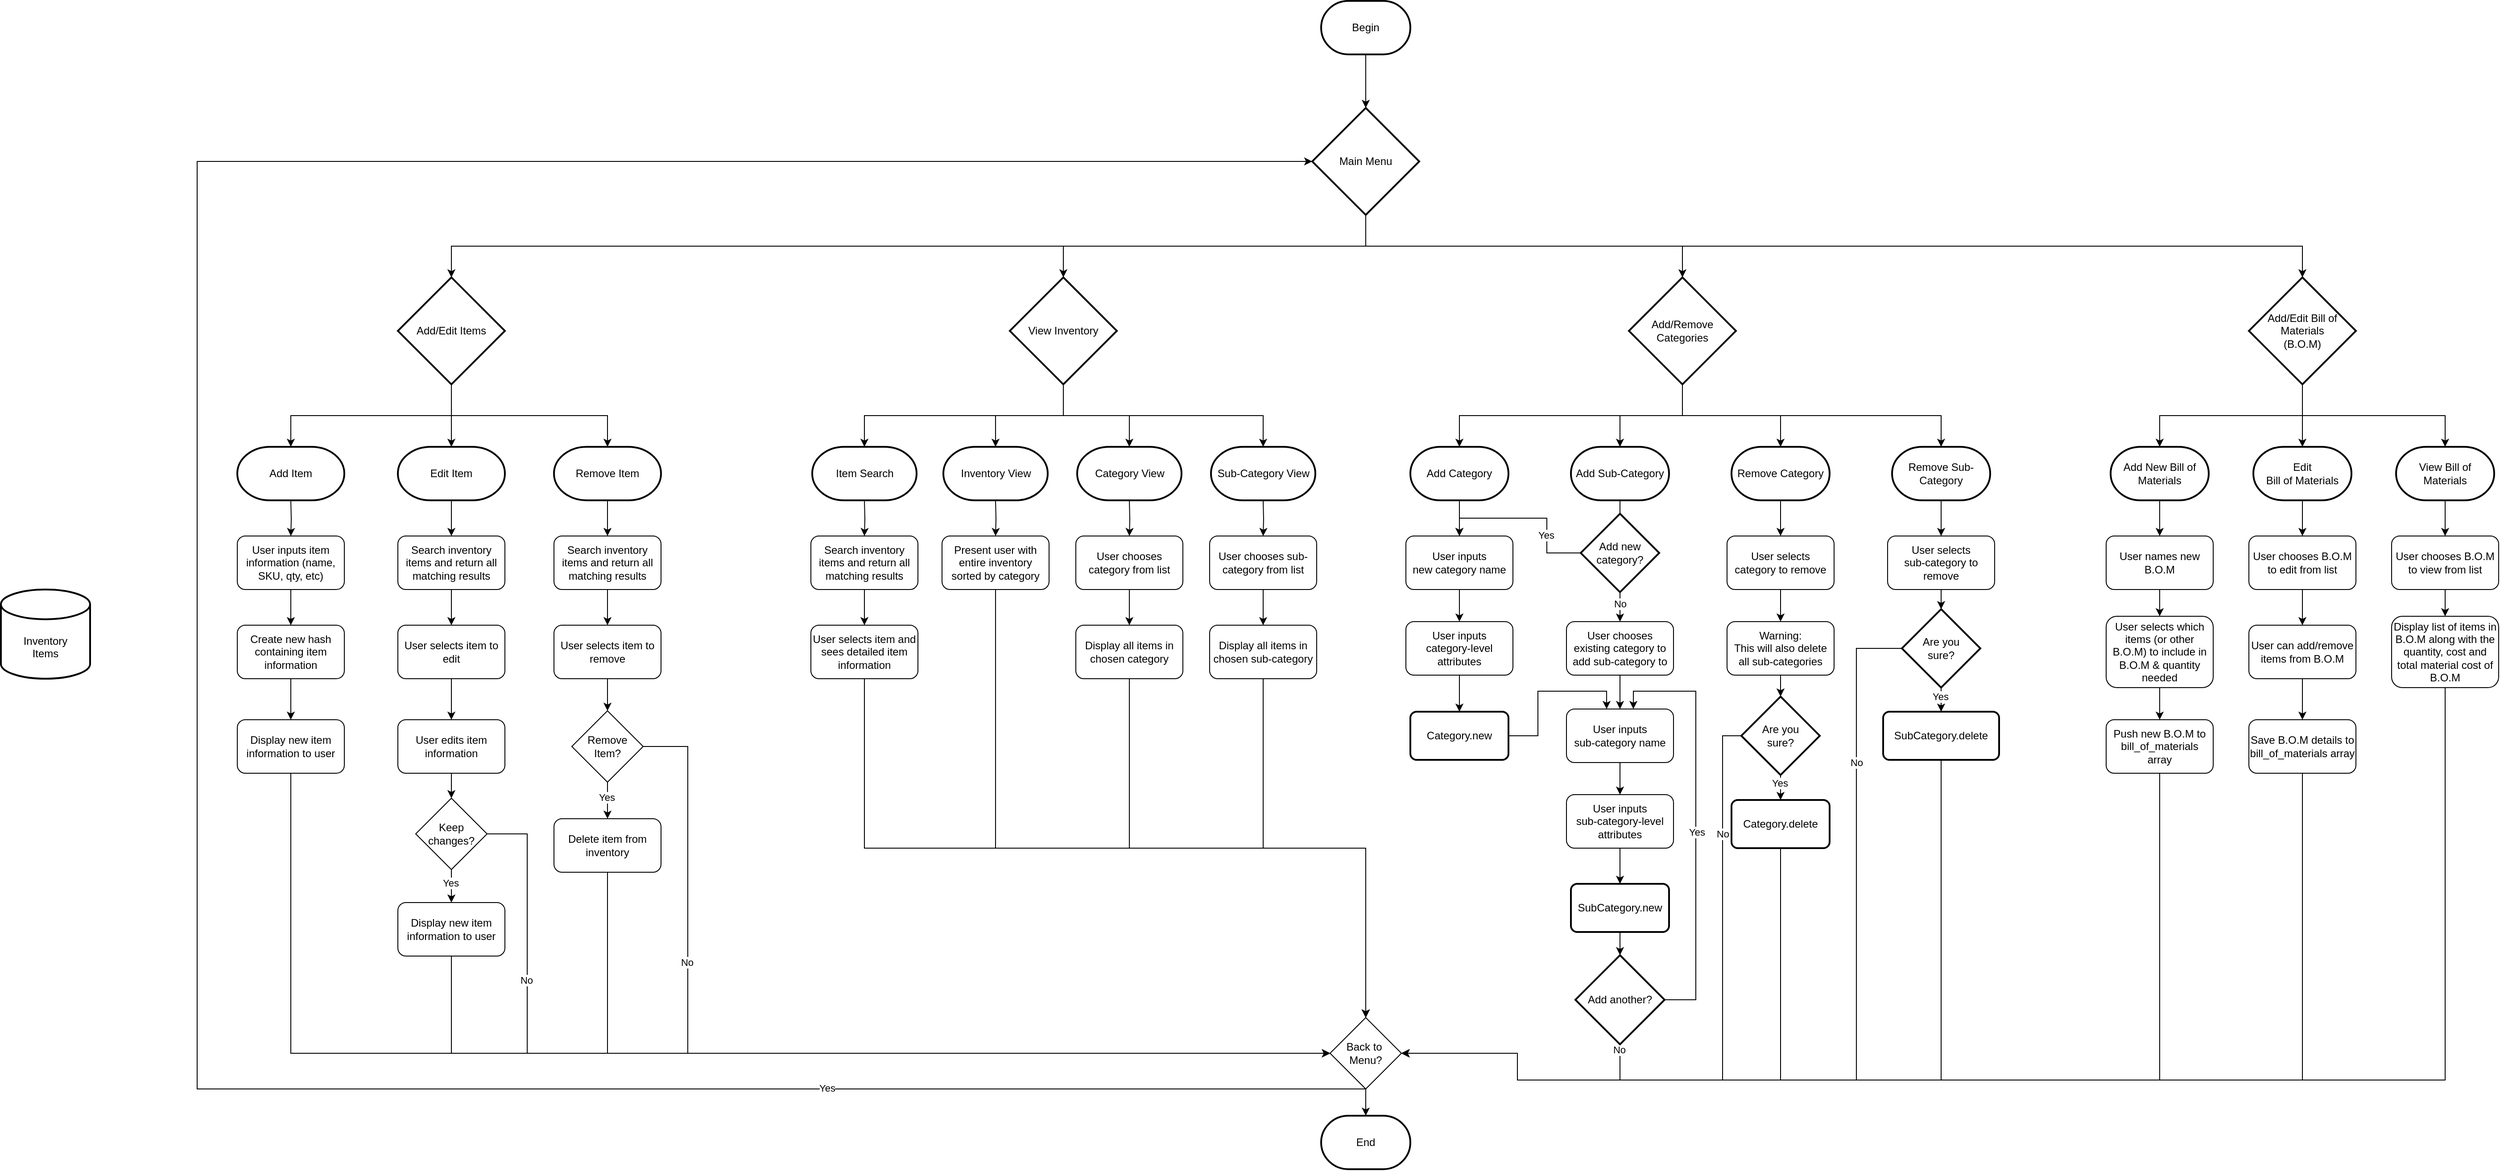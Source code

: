 <mxfile version="13.0.1" type="device"><diagram id="G8FALvaC-H3VAeBzLbCk" name="Page-1"><mxGraphModel dx="4174" dy="1524" grid="1" gridSize="10" guides="1" tooltips="1" connect="1" arrows="1" fold="1" page="1" pageScale="1" pageWidth="850" pageHeight="1100" math="0" shadow="0"><root><mxCell id="0"/><mxCell id="1" parent="0"/><mxCell id="QQtys1KbKNjI2OG6UFV5-61" style="edgeStyle=elbowEdgeStyle;rounded=0;orthogonalLoop=1;jettySize=auto;elbow=vertical;html=1;exitX=0.5;exitY=1;exitDx=0;exitDy=0;entryX=0;entryY=0.5;entryDx=0;entryDy=0;entryPerimeter=0;" edge="1" parent="1" source="pSaNrMoO1A6awp6I20w5-4" target="QQtys1KbKNjI2OG6UFV5-40"><mxGeometry relative="1" as="geometry"><Array as="points"><mxPoint x="-460" y="360"/><mxPoint x="-440" y="360"/></Array></mxGeometry></mxCell><mxCell id="QQtys1KbKNjI2OG6UFV5-149" value="Yes" style="edgeLabel;html=1;align=center;verticalAlign=middle;resizable=0;points=[];" vertex="1" connectable="0" parent="QQtys1KbKNjI2OG6UFV5-61"><mxGeometry x="-0.665" y="2" relative="1" as="geometry"><mxPoint x="-1" y="-3" as="offset"/></mxGeometry></mxCell><mxCell id="QQtys1KbKNjI2OG6UFV5-197" style="edgeStyle=orthogonalEdgeStyle;rounded=0;orthogonalLoop=1;jettySize=auto;html=1;exitX=0.5;exitY=1;exitDx=0;exitDy=0;entryX=0.5;entryY=0;entryDx=0;entryDy=0;entryPerimeter=0;" edge="1" parent="1" source="pSaNrMoO1A6awp6I20w5-4" target="QQtys1KbKNjI2OG6UFV5-164"><mxGeometry relative="1" as="geometry"/></mxCell><mxCell id="pSaNrMoO1A6awp6I20w5-4" value="Back to&amp;nbsp;&lt;br&gt;Menu?" style="rhombus;whiteSpace=wrap;html=1;" parent="1" vertex="1"><mxGeometry x="810" y="1190" width="80" height="80" as="geometry"/></mxCell><mxCell id="pSaNrMoO1A6awp6I20w5-29" style="edgeStyle=orthogonalEdgeStyle;rounded=0;orthogonalLoop=1;jettySize=auto;html=1;exitX=0.5;exitY=1;exitDx=0;exitDy=0;entryX=0.5;entryY=0;entryDx=0;entryDy=0;" parent="1" target="pSaNrMoO1A6awp6I20w5-27" edge="1"><mxGeometry relative="1" as="geometry"><mxPoint x="288" y="610" as="sourcePoint"/></mxGeometry></mxCell><mxCell id="pSaNrMoO1A6awp6I20w5-21" style="edgeStyle=orthogonalEdgeStyle;rounded=0;orthogonalLoop=1;jettySize=auto;html=1;entryX=0.5;entryY=0;entryDx=0;entryDy=0;" parent="1" target="pSaNrMoO1A6awp6I20w5-20" edge="1"><mxGeometry relative="1" as="geometry"><mxPoint x="-355" y="610" as="sourcePoint"/></mxGeometry></mxCell><mxCell id="pSaNrMoO1A6awp6I20w5-31" style="edgeStyle=orthogonalEdgeStyle;rounded=0;orthogonalLoop=1;jettySize=auto;html=1;exitX=0.5;exitY=1;exitDx=0;exitDy=0;entryX=0.5;entryY=0;entryDx=0;entryDy=0;" parent="1" source="pSaNrMoO1A6awp6I20w5-20" target="pSaNrMoO1A6awp6I20w5-30" edge="1"><mxGeometry relative="1" as="geometry"/></mxCell><mxCell id="pSaNrMoO1A6awp6I20w5-20" value="User inputs item information (name, SKU, qty, etc)" style="rounded=1;whiteSpace=wrap;html=1;" parent="1" vertex="1"><mxGeometry x="-415" y="650" width="120" height="60" as="geometry"/></mxCell><mxCell id="QQtys1KbKNjI2OG6UFV5-153" style="edgeStyle=orthogonalEdgeStyle;rounded=0;orthogonalLoop=1;jettySize=auto;html=1;exitX=0.5;exitY=1;exitDx=0;exitDy=0;entryX=0.5;entryY=0;entryDx=0;entryDy=0;" edge="1" parent="1" source="pSaNrMoO1A6awp6I20w5-26" target="pSaNrMoO1A6awp6I20w5-36"><mxGeometry relative="1" as="geometry"/></mxCell><mxCell id="pSaNrMoO1A6awp6I20w5-26" value="Search inventory items and return all matching results" style="rounded=1;whiteSpace=wrap;html=1;" parent="1" vertex="1"><mxGeometry x="-235" y="650" width="120" height="60" as="geometry"/></mxCell><mxCell id="QQtys1KbKNjI2OG6UFV5-47" style="edgeStyle=elbowEdgeStyle;rounded=0;orthogonalLoop=1;jettySize=auto;elbow=vertical;html=1;" edge="1" parent="1" source="pSaNrMoO1A6awp6I20w5-27" target="QQtys1KbKNjI2OG6UFV5-16"><mxGeometry relative="1" as="geometry"/></mxCell><mxCell id="pSaNrMoO1A6awp6I20w5-27" value="Search inventory items and return all matching results" style="rounded=1;whiteSpace=wrap;html=1;" parent="1" vertex="1"><mxGeometry x="228" y="650" width="120" height="60" as="geometry"/></mxCell><mxCell id="pSaNrMoO1A6awp6I20w5-33" style="edgeStyle=orthogonalEdgeStyle;rounded=0;orthogonalLoop=1;jettySize=auto;html=1;entryX=0.5;entryY=0;entryDx=0;entryDy=0;" parent="1" source="pSaNrMoO1A6awp6I20w5-30" target="pSaNrMoO1A6awp6I20w5-32" edge="1"><mxGeometry relative="1" as="geometry"/></mxCell><mxCell id="pSaNrMoO1A6awp6I20w5-30" value="Create new hash containing item information" style="rounded=1;whiteSpace=wrap;html=1;" parent="1" vertex="1"><mxGeometry x="-415" y="750" width="120" height="60" as="geometry"/></mxCell><mxCell id="pSaNrMoO1A6awp6I20w5-34" style="edgeStyle=orthogonalEdgeStyle;rounded=0;orthogonalLoop=1;jettySize=auto;html=1;exitX=0.5;exitY=1;exitDx=0;exitDy=0;entryX=0;entryY=0.5;entryDx=0;entryDy=0;" parent="1" source="pSaNrMoO1A6awp6I20w5-32" target="pSaNrMoO1A6awp6I20w5-4" edge="1"><mxGeometry relative="1" as="geometry"/></mxCell><mxCell id="pSaNrMoO1A6awp6I20w5-32" value="Display new item information to user" style="rounded=1;whiteSpace=wrap;html=1;" parent="1" vertex="1"><mxGeometry x="-415" y="856" width="120" height="60" as="geometry"/></mxCell><mxCell id="pSaNrMoO1A6awp6I20w5-43" style="edgeStyle=orthogonalEdgeStyle;rounded=0;orthogonalLoop=1;jettySize=auto;html=1;exitX=0.5;exitY=1;exitDx=0;exitDy=0;entryX=0.5;entryY=0;entryDx=0;entryDy=0;" parent="1" source="pSaNrMoO1A6awp6I20w5-36" target="pSaNrMoO1A6awp6I20w5-38" edge="1"><mxGeometry relative="1" as="geometry"/></mxCell><mxCell id="pSaNrMoO1A6awp6I20w5-36" value="User selects item to edit" style="rounded=1;whiteSpace=wrap;html=1;" parent="1" vertex="1"><mxGeometry x="-235" y="750" width="120" height="60" as="geometry"/></mxCell><mxCell id="QQtys1KbKNjI2OG6UFV5-39" style="edgeStyle=elbowEdgeStyle;rounded=0;orthogonalLoop=1;jettySize=auto;elbow=vertical;html=1;exitX=0.5;exitY=1;exitDx=0;exitDy=0;entryX=0.5;entryY=0;entryDx=0;entryDy=0;" edge="1" parent="1" source="pSaNrMoO1A6awp6I20w5-38" target="pSaNrMoO1A6awp6I20w5-39"><mxGeometry relative="1" as="geometry"/></mxCell><mxCell id="pSaNrMoO1A6awp6I20w5-38" value="User edits item information" style="rounded=1;whiteSpace=wrap;html=1;" parent="1" vertex="1"><mxGeometry x="-235" y="856" width="120" height="60" as="geometry"/></mxCell><mxCell id="QQtys1KbKNjI2OG6UFV5-24" style="edgeStyle=elbowEdgeStyle;rounded=0;orthogonalLoop=1;jettySize=auto;elbow=vertical;html=1;" edge="1" parent="1" source="pSaNrMoO1A6awp6I20w5-39" target="pSaNrMoO1A6awp6I20w5-45"><mxGeometry relative="1" as="geometry"/></mxCell><mxCell id="QQtys1KbKNjI2OG6UFV5-25" value="Yes" style="edgeLabel;html=1;align=center;verticalAlign=middle;resizable=0;points=[];" vertex="1" connectable="0" parent="QQtys1KbKNjI2OG6UFV5-24"><mxGeometry x="-0.011" y="9" relative="1" as="geometry"><mxPoint x="-10" y="-4" as="offset"/></mxGeometry></mxCell><mxCell id="QQtys1KbKNjI2OG6UFV5-66" style="edgeStyle=orthogonalEdgeStyle;rounded=0;orthogonalLoop=1;jettySize=auto;html=1;exitX=1;exitY=0.5;exitDx=0;exitDy=0;entryX=0;entryY=0.5;entryDx=0;entryDy=0;" edge="1" parent="1" source="pSaNrMoO1A6awp6I20w5-39" target="pSaNrMoO1A6awp6I20w5-4"><mxGeometry relative="1" as="geometry"><Array as="points"><mxPoint x="-90" y="984"/><mxPoint x="-90" y="1230"/></Array></mxGeometry></mxCell><mxCell id="QQtys1KbKNjI2OG6UFV5-67" value="No" style="edgeLabel;html=1;align=center;verticalAlign=middle;resizable=0;points=[];" vertex="1" connectable="0" parent="QQtys1KbKNjI2OG6UFV5-66"><mxGeometry x="-0.65" y="-1" relative="1" as="geometry"><mxPoint as="offset"/></mxGeometry></mxCell><mxCell id="pSaNrMoO1A6awp6I20w5-39" value="Keep changes?" style="rhombus;whiteSpace=wrap;html=1;" parent="1" vertex="1"><mxGeometry x="-215" y="944" width="80" height="80" as="geometry"/></mxCell><mxCell id="pSaNrMoO1A6awp6I20w5-47" style="edgeStyle=orthogonalEdgeStyle;rounded=0;orthogonalLoop=1;jettySize=auto;html=1;exitX=0.5;exitY=1;exitDx=0;exitDy=0;entryX=0;entryY=0.5;entryDx=0;entryDy=0;" parent="1" source="pSaNrMoO1A6awp6I20w5-45" target="pSaNrMoO1A6awp6I20w5-4" edge="1"><mxGeometry relative="1" as="geometry"/></mxCell><mxCell id="pSaNrMoO1A6awp6I20w5-45" value="Display new item information to user" style="rounded=1;whiteSpace=wrap;html=1;" parent="1" vertex="1"><mxGeometry x="-235" y="1061" width="120" height="60" as="geometry"/></mxCell><mxCell id="QQtys1KbKNjI2OG6UFV5-21" style="edgeStyle=elbowEdgeStyle;rounded=0;orthogonalLoop=1;jettySize=auto;elbow=vertical;html=1;exitX=0.5;exitY=1;exitDx=0;exitDy=0;" edge="1" parent="1" source="pSaNrMoO1A6awp6I20w5-48" target="pSaNrMoO1A6awp6I20w5-52"><mxGeometry relative="1" as="geometry"/></mxCell><mxCell id="pSaNrMoO1A6awp6I20w5-48" value="User selects item to remove" style="rounded=1;whiteSpace=wrap;html=1;" parent="1" vertex="1"><mxGeometry x="-60" y="750" width="120" height="60" as="geometry"/></mxCell><mxCell id="pSaNrMoO1A6awp6I20w5-78" style="edgeStyle=orthogonalEdgeStyle;rounded=0;orthogonalLoop=1;jettySize=auto;html=1;exitX=0;exitY=0.5;exitDx=0;exitDy=0;entryX=1;entryY=0.5;entryDx=0;entryDy=0;" parent="1" source="pSaNrMoO1A6awp6I20w5-52" edge="1"><mxGeometry relative="1" as="geometry"><mxPoint x="-15" y="903" as="targetPoint"/></mxGeometry></mxCell><mxCell id="QQtys1KbKNjI2OG6UFV5-22" style="edgeStyle=elbowEdgeStyle;rounded=0;orthogonalLoop=1;jettySize=auto;elbow=vertical;html=1;exitX=0.5;exitY=1;exitDx=0;exitDy=0;entryX=0.5;entryY=0;entryDx=0;entryDy=0;" edge="1" parent="1" source="pSaNrMoO1A6awp6I20w5-52" target="pSaNrMoO1A6awp6I20w5-69"><mxGeometry relative="1" as="geometry"/></mxCell><mxCell id="QQtys1KbKNjI2OG6UFV5-23" value="Yes" style="edgeLabel;html=1;align=center;verticalAlign=middle;resizable=0;points=[];" vertex="1" connectable="0" parent="QQtys1KbKNjI2OG6UFV5-22"><mxGeometry x="0.013" y="7" relative="1" as="geometry"><mxPoint x="-8" y="-4" as="offset"/></mxGeometry></mxCell><mxCell id="QQtys1KbKNjI2OG6UFV5-64" style="edgeStyle=orthogonalEdgeStyle;rounded=0;orthogonalLoop=1;jettySize=auto;elbow=vertical;html=1;exitX=1;exitY=0.5;exitDx=0;exitDy=0;entryX=0;entryY=0.5;entryDx=0;entryDy=0;" edge="1" parent="1" source="pSaNrMoO1A6awp6I20w5-52" target="pSaNrMoO1A6awp6I20w5-4"><mxGeometry relative="1" as="geometry"><Array as="points"><mxPoint x="90" y="886"/><mxPoint x="90" y="1230"/></Array></mxGeometry></mxCell><mxCell id="QQtys1KbKNjI2OG6UFV5-65" value="No" style="edgeLabel;html=1;align=center;verticalAlign=middle;resizable=0;points=[];" vertex="1" connectable="0" parent="QQtys1KbKNjI2OG6UFV5-64"><mxGeometry x="-0.477" y="-1" relative="1" as="geometry"><mxPoint as="offset"/></mxGeometry></mxCell><mxCell id="pSaNrMoO1A6awp6I20w5-52" value="Remove Item?" style="rhombus;whiteSpace=wrap;html=1;" parent="1" vertex="1"><mxGeometry x="-40" y="846" width="80" height="80" as="geometry"/></mxCell><mxCell id="QQtys1KbKNjI2OG6UFV5-44" style="edgeStyle=elbowEdgeStyle;rounded=0;orthogonalLoop=1;jettySize=auto;elbow=vertical;html=1;entryX=0;entryY=0.5;entryDx=0;entryDy=0;" edge="1" parent="1" source="pSaNrMoO1A6awp6I20w5-69" target="pSaNrMoO1A6awp6I20w5-4"><mxGeometry relative="1" as="geometry"><Array as="points"><mxPoint x="400" y="1230"/><mxPoint x="400" y="1150"/></Array></mxGeometry></mxCell><mxCell id="pSaNrMoO1A6awp6I20w5-69" value="Delete item from inventory" style="rounded=1;whiteSpace=wrap;html=1;" parent="1" vertex="1"><mxGeometry x="-60" y="967" width="120" height="60" as="geometry"/></mxCell><mxCell id="pSaNrMoO1A6awp6I20w5-95" style="edgeStyle=orthogonalEdgeStyle;rounded=0;orthogonalLoop=1;jettySize=auto;html=1;exitX=0.5;exitY=1;exitDx=0;exitDy=0;entryX=0.5;entryY=0;entryDx=0;entryDy=0;" parent="1" target="pSaNrMoO1A6awp6I20w5-90" edge="1"><mxGeometry relative="1" as="geometry"><mxPoint x="435" y="610" as="sourcePoint"/></mxGeometry></mxCell><mxCell id="pSaNrMoO1A6awp6I20w5-96" style="edgeStyle=orthogonalEdgeStyle;rounded=0;orthogonalLoop=1;jettySize=auto;html=1;exitX=0.5;exitY=1;exitDx=0;exitDy=0;entryX=0.5;entryY=0;entryDx=0;entryDy=0;" parent="1" target="pSaNrMoO1A6awp6I20w5-92" edge="1"><mxGeometry relative="1" as="geometry"><mxPoint x="585" y="610" as="sourcePoint"/></mxGeometry></mxCell><mxCell id="QQtys1KbKNjI2OG6UFV5-46" style="edgeStyle=elbowEdgeStyle;rounded=0;orthogonalLoop=1;jettySize=auto;elbow=vertical;html=1;entryX=0.5;entryY=0;entryDx=0;entryDy=0;" edge="1" parent="1" source="pSaNrMoO1A6awp6I20w5-90" target="pSaNrMoO1A6awp6I20w5-4"><mxGeometry relative="1" as="geometry"><Array as="points"><mxPoint x="435" y="1000"/></Array></mxGeometry></mxCell><mxCell id="pSaNrMoO1A6awp6I20w5-90" value="Present user with entire inventory sorted by category" style="rounded=1;whiteSpace=wrap;html=1;" parent="1" vertex="1"><mxGeometry x="375" y="650" width="120" height="60" as="geometry"/></mxCell><mxCell id="pSaNrMoO1A6awp6I20w5-97" style="edgeStyle=orthogonalEdgeStyle;rounded=0;orthogonalLoop=1;jettySize=auto;html=1;exitX=0.5;exitY=1;exitDx=0;exitDy=0;entryX=0.5;entryY=0;entryDx=0;entryDy=0;" parent="1" source="pSaNrMoO1A6awp6I20w5-92" target="pSaNrMoO1A6awp6I20w5-94" edge="1"><mxGeometry relative="1" as="geometry"/></mxCell><mxCell id="pSaNrMoO1A6awp6I20w5-92" value="User chooses category from list" style="rounded=1;whiteSpace=wrap;html=1;" parent="1" vertex="1"><mxGeometry x="525" y="650" width="120" height="60" as="geometry"/></mxCell><mxCell id="QQtys1KbKNjI2OG6UFV5-45" style="edgeStyle=elbowEdgeStyle;rounded=0;orthogonalLoop=1;jettySize=auto;elbow=vertical;html=1;entryX=0.5;entryY=0;entryDx=0;entryDy=0;" edge="1" parent="1" source="pSaNrMoO1A6awp6I20w5-94" target="pSaNrMoO1A6awp6I20w5-4"><mxGeometry relative="1" as="geometry"/></mxCell><mxCell id="pSaNrMoO1A6awp6I20w5-94" value="Display all items in chosen category" style="rounded=1;whiteSpace=wrap;html=1;" parent="1" vertex="1"><mxGeometry x="525" y="750" width="120" height="60" as="geometry"/></mxCell><mxCell id="QQtys1KbKNjI2OG6UFV5-17" style="edgeStyle=elbowEdgeStyle;rounded=0;orthogonalLoop=1;jettySize=auto;elbow=vertical;html=1;" edge="1" parent="1" source="QQtys1KbKNjI2OG6UFV5-9"><mxGeometry relative="1" as="geometry"><mxPoint x="435" y="550" as="targetPoint"/></mxGeometry></mxCell><mxCell id="QQtys1KbKNjI2OG6UFV5-18" style="edgeStyle=elbowEdgeStyle;rounded=0;orthogonalLoop=1;jettySize=auto;elbow=vertical;html=1;" edge="1" parent="1" source="QQtys1KbKNjI2OG6UFV5-9"><mxGeometry relative="1" as="geometry"><mxPoint x="585" y="550" as="targetPoint"/></mxGeometry></mxCell><mxCell id="QQtys1KbKNjI2OG6UFV5-19" style="edgeStyle=elbowEdgeStyle;rounded=0;orthogonalLoop=1;jettySize=auto;elbow=vertical;html=1;" edge="1" parent="1" source="QQtys1KbKNjI2OG6UFV5-9"><mxGeometry relative="1" as="geometry"><mxPoint x="288" y="550" as="targetPoint"/></mxGeometry></mxCell><mxCell id="QQtys1KbKNjI2OG6UFV5-20" style="edgeStyle=elbowEdgeStyle;rounded=0;orthogonalLoop=1;jettySize=auto;elbow=vertical;html=1;" edge="1" parent="1" source="QQtys1KbKNjI2OG6UFV5-9"><mxGeometry relative="1" as="geometry"><mxPoint x="735" y="550" as="targetPoint"/></mxGeometry></mxCell><mxCell id="QQtys1KbKNjI2OG6UFV5-9" value="View Inventory" style="strokeWidth=2;html=1;shape=mxgraph.flowchart.decision;whiteSpace=wrap;" vertex="1" parent="1"><mxGeometry x="451" y="360" width="120" height="120" as="geometry"/></mxCell><mxCell id="QQtys1KbKNjI2OG6UFV5-10" style="edgeStyle=orthogonalEdgeStyle;rounded=0;orthogonalLoop=1;jettySize=auto;html=1;exitX=0.5;exitY=1;exitDx=0;exitDy=0;entryX=0.5;entryY=0;entryDx=0;entryDy=0;" edge="1" target="QQtys1KbKNjI2OG6UFV5-13" parent="1"><mxGeometry relative="1" as="geometry"><mxPoint x="735" y="610" as="sourcePoint"/></mxGeometry></mxCell><mxCell id="QQtys1KbKNjI2OG6UFV5-12" style="edgeStyle=orthogonalEdgeStyle;rounded=0;orthogonalLoop=1;jettySize=auto;html=1;exitX=0.5;exitY=1;exitDx=0;exitDy=0;entryX=0.5;entryY=0;entryDx=0;entryDy=0;" edge="1" source="QQtys1KbKNjI2OG6UFV5-13" target="QQtys1KbKNjI2OG6UFV5-14" parent="1"><mxGeometry relative="1" as="geometry"/></mxCell><mxCell id="QQtys1KbKNjI2OG6UFV5-13" value="User chooses sub-category from list" style="rounded=1;whiteSpace=wrap;html=1;" vertex="1" parent="1"><mxGeometry x="675" y="650" width="120" height="60" as="geometry"/></mxCell><mxCell id="QQtys1KbKNjI2OG6UFV5-49" style="edgeStyle=elbowEdgeStyle;rounded=0;orthogonalLoop=1;jettySize=auto;elbow=vertical;html=1;entryX=0.5;entryY=0;entryDx=0;entryDy=0;" edge="1" parent="1" source="QQtys1KbKNjI2OG6UFV5-14" target="pSaNrMoO1A6awp6I20w5-4"><mxGeometry relative="1" as="geometry"><mxPoint x="510.0" y="1190" as="targetPoint"/></mxGeometry></mxCell><mxCell id="QQtys1KbKNjI2OG6UFV5-14" value="Display all items in chosen sub-category" style="rounded=1;whiteSpace=wrap;html=1;" vertex="1" parent="1"><mxGeometry x="675" y="750" width="120" height="60" as="geometry"/></mxCell><mxCell id="QQtys1KbKNjI2OG6UFV5-48" style="edgeStyle=elbowEdgeStyle;rounded=0;orthogonalLoop=1;jettySize=auto;elbow=vertical;html=1;entryX=0.5;entryY=0;entryDx=0;entryDy=0;" edge="1" parent="1" source="QQtys1KbKNjI2OG6UFV5-16" target="pSaNrMoO1A6awp6I20w5-4"><mxGeometry relative="1" as="geometry"/></mxCell><mxCell id="QQtys1KbKNjI2OG6UFV5-16" value="User selects item and sees detailed item information" style="rounded=1;whiteSpace=wrap;html=1;" vertex="1" parent="1"><mxGeometry x="228" y="750" width="120" height="60" as="geometry"/></mxCell><mxCell id="QQtys1KbKNjI2OG6UFV5-31" style="edgeStyle=elbowEdgeStyle;rounded=0;orthogonalLoop=1;jettySize=auto;elbow=vertical;html=1;exitX=0.5;exitY=1;exitDx=0;exitDy=0;exitPerimeter=0;entryX=0.5;entryY=0;entryDx=0;entryDy=0;entryPerimeter=0;" edge="1" parent="1" source="QQtys1KbKNjI2OG6UFV5-26" target="QQtys1KbKNjI2OG6UFV5-29"><mxGeometry relative="1" as="geometry"/></mxCell><mxCell id="QQtys1KbKNjI2OG6UFV5-32" style="edgeStyle=elbowEdgeStyle;rounded=0;orthogonalLoop=1;jettySize=auto;elbow=vertical;html=1;entryX=0.5;entryY=0;entryDx=0;entryDy=0;entryPerimeter=0;" edge="1" parent="1" source="QQtys1KbKNjI2OG6UFV5-26" target="QQtys1KbKNjI2OG6UFV5-30"><mxGeometry relative="1" as="geometry"/></mxCell><mxCell id="QQtys1KbKNjI2OG6UFV5-33" style="edgeStyle=elbowEdgeStyle;rounded=0;orthogonalLoop=1;jettySize=auto;elbow=vertical;html=1;entryX=0.5;entryY=0;entryDx=0;entryDy=0;entryPerimeter=0;" edge="1" parent="1" source="QQtys1KbKNjI2OG6UFV5-26" target="QQtys1KbKNjI2OG6UFV5-28"><mxGeometry relative="1" as="geometry"/></mxCell><mxCell id="QQtys1KbKNjI2OG6UFV5-26" value="Add/Edit Items" style="strokeWidth=2;html=1;shape=mxgraph.flowchart.decision;whiteSpace=wrap;" vertex="1" parent="1"><mxGeometry x="-235" y="360" width="120" height="120" as="geometry"/></mxCell><mxCell id="QQtys1KbKNjI2OG6UFV5-155" style="edgeStyle=orthogonalEdgeStyle;rounded=0;orthogonalLoop=1;jettySize=auto;html=1;exitX=0.5;exitY=1;exitDx=0;exitDy=0;exitPerimeter=0;entryX=0.5;entryY=0;entryDx=0;entryDy=0;entryPerimeter=0;" edge="1" parent="1" source="QQtys1KbKNjI2OG6UFV5-27" target="QQtys1KbKNjI2OG6UFV5-68"><mxGeometry relative="1" as="geometry"/></mxCell><mxCell id="QQtys1KbKNjI2OG6UFV5-156" style="edgeStyle=orthogonalEdgeStyle;rounded=0;orthogonalLoop=1;jettySize=auto;html=1;exitX=0.5;exitY=1;exitDx=0;exitDy=0;exitPerimeter=0;entryX=0.5;entryY=0;entryDx=0;entryDy=0;entryPerimeter=0;" edge="1" parent="1" source="QQtys1KbKNjI2OG6UFV5-27" target="QQtys1KbKNjI2OG6UFV5-69"><mxGeometry relative="1" as="geometry"/></mxCell><mxCell id="QQtys1KbKNjI2OG6UFV5-157" style="edgeStyle=orthogonalEdgeStyle;rounded=0;orthogonalLoop=1;jettySize=auto;html=1;exitX=0.5;exitY=1;exitDx=0;exitDy=0;exitPerimeter=0;entryX=0.5;entryY=0;entryDx=0;entryDy=0;entryPerimeter=0;" edge="1" parent="1" source="QQtys1KbKNjI2OG6UFV5-27" target="QQtys1KbKNjI2OG6UFV5-74"><mxGeometry relative="1" as="geometry"/></mxCell><mxCell id="QQtys1KbKNjI2OG6UFV5-158" style="edgeStyle=orthogonalEdgeStyle;rounded=0;orthogonalLoop=1;jettySize=auto;html=1;exitX=0.5;exitY=1;exitDx=0;exitDy=0;exitPerimeter=0;" edge="1" parent="1" source="QQtys1KbKNjI2OG6UFV5-27" target="QQtys1KbKNjI2OG6UFV5-75"><mxGeometry relative="1" as="geometry"/></mxCell><mxCell id="QQtys1KbKNjI2OG6UFV5-27" value="Add/Remove&lt;br&gt;Categories" style="strokeWidth=2;html=1;shape=mxgraph.flowchart.decision;whiteSpace=wrap;" vertex="1" parent="1"><mxGeometry x="1145" y="360" width="120" height="120" as="geometry"/></mxCell><mxCell id="QQtys1KbKNjI2OG6UFV5-28" value="Add Item" style="strokeWidth=2;html=1;shape=mxgraph.flowchart.terminator;whiteSpace=wrap;" vertex="1" parent="1"><mxGeometry x="-415" y="550" width="120" height="60" as="geometry"/></mxCell><mxCell id="QQtys1KbKNjI2OG6UFV5-154" style="edgeStyle=orthogonalEdgeStyle;rounded=0;orthogonalLoop=1;jettySize=auto;html=1;exitX=0.5;exitY=1;exitDx=0;exitDy=0;exitPerimeter=0;entryX=0.5;entryY=0;entryDx=0;entryDy=0;" edge="1" parent="1" source="QQtys1KbKNjI2OG6UFV5-29" target="pSaNrMoO1A6awp6I20w5-26"><mxGeometry relative="1" as="geometry"/></mxCell><mxCell id="QQtys1KbKNjI2OG6UFV5-29" value="Edit Item" style="strokeWidth=2;html=1;shape=mxgraph.flowchart.terminator;whiteSpace=wrap;" vertex="1" parent="1"><mxGeometry x="-235" y="550" width="120" height="60" as="geometry"/></mxCell><mxCell id="QQtys1KbKNjI2OG6UFV5-151" style="edgeStyle=orthogonalEdgeStyle;rounded=0;orthogonalLoop=1;jettySize=auto;html=1;exitX=0.5;exitY=1;exitDx=0;exitDy=0;exitPerimeter=0;entryX=0.5;entryY=0;entryDx=0;entryDy=0;" edge="1" parent="1" source="QQtys1KbKNjI2OG6UFV5-30" target="QQtys1KbKNjI2OG6UFV5-150"><mxGeometry relative="1" as="geometry"/></mxCell><mxCell id="QQtys1KbKNjI2OG6UFV5-30" value="Remove Item" style="strokeWidth=2;html=1;shape=mxgraph.flowchart.terminator;whiteSpace=wrap;" vertex="1" parent="1"><mxGeometry x="-60" y="550" width="120" height="60" as="geometry"/></mxCell><mxCell id="QQtys1KbKNjI2OG6UFV5-34" value="Item Search" style="strokeWidth=2;html=1;shape=mxgraph.flowchart.terminator;whiteSpace=wrap;" vertex="1" parent="1"><mxGeometry x="229.5" y="550" width="117" height="60" as="geometry"/></mxCell><mxCell id="QQtys1KbKNjI2OG6UFV5-35" value="Inventory View" style="strokeWidth=2;html=1;shape=mxgraph.flowchart.terminator;whiteSpace=wrap;" vertex="1" parent="1"><mxGeometry x="376.5" y="550" width="117" height="60" as="geometry"/></mxCell><mxCell id="QQtys1KbKNjI2OG6UFV5-36" value="Category View" style="strokeWidth=2;html=1;shape=mxgraph.flowchart.terminator;whiteSpace=wrap;" vertex="1" parent="1"><mxGeometry x="526.5" y="550" width="117" height="60" as="geometry"/></mxCell><mxCell id="QQtys1KbKNjI2OG6UFV5-37" value="Sub-Category View" style="strokeWidth=2;html=1;shape=mxgraph.flowchart.terminator;whiteSpace=wrap;" vertex="1" parent="1"><mxGeometry x="676.5" y="550" width="117" height="60" as="geometry"/></mxCell><mxCell id="QQtys1KbKNjI2OG6UFV5-41" style="edgeStyle=elbowEdgeStyle;rounded=0;orthogonalLoop=1;jettySize=auto;elbow=vertical;html=1;entryX=0.5;entryY=0;entryDx=0;entryDy=0;entryPerimeter=0;" edge="1" parent="1" source="QQtys1KbKNjI2OG6UFV5-40" target="QQtys1KbKNjI2OG6UFV5-26"><mxGeometry relative="1" as="geometry"/></mxCell><mxCell id="QQtys1KbKNjI2OG6UFV5-42" style="edgeStyle=elbowEdgeStyle;rounded=0;orthogonalLoop=1;jettySize=auto;elbow=vertical;html=1;entryX=0.5;entryY=0;entryDx=0;entryDy=0;entryPerimeter=0;" edge="1" parent="1" source="QQtys1KbKNjI2OG6UFV5-40" target="QQtys1KbKNjI2OG6UFV5-9"><mxGeometry relative="1" as="geometry"/></mxCell><mxCell id="QQtys1KbKNjI2OG6UFV5-43" style="edgeStyle=elbowEdgeStyle;rounded=0;orthogonalLoop=1;jettySize=auto;elbow=vertical;html=1;entryX=0.5;entryY=0;entryDx=0;entryDy=0;entryPerimeter=0;" edge="1" parent="1" source="QQtys1KbKNjI2OG6UFV5-40" target="QQtys1KbKNjI2OG6UFV5-27"><mxGeometry relative="1" as="geometry"/></mxCell><mxCell id="QQtys1KbKNjI2OG6UFV5-163" style="edgeStyle=orthogonalEdgeStyle;rounded=0;orthogonalLoop=1;jettySize=auto;html=1;exitX=0.5;exitY=1;exitDx=0;exitDy=0;exitPerimeter=0;" edge="1" parent="1" source="QQtys1KbKNjI2OG6UFV5-40" target="QQtys1KbKNjI2OG6UFV5-159"><mxGeometry relative="1" as="geometry"/></mxCell><mxCell id="QQtys1KbKNjI2OG6UFV5-40" value="Main Menu" style="strokeWidth=2;html=1;shape=mxgraph.flowchart.decision;whiteSpace=wrap;" vertex="1" parent="1"><mxGeometry x="790" y="170" width="120" height="120" as="geometry"/></mxCell><mxCell id="QQtys1KbKNjI2OG6UFV5-51" value="&lt;br&gt;&lt;br&gt;Inventory&lt;br&gt;Items" style="strokeWidth=2;html=1;shape=mxgraph.flowchart.database;whiteSpace=wrap;" vertex="1" parent="1"><mxGeometry x="-680" y="710" width="100" height="100" as="geometry"/></mxCell><mxCell id="QQtys1KbKNjI2OG6UFV5-84" style="edgeStyle=orthogonalEdgeStyle;rounded=0;orthogonalLoop=1;jettySize=auto;html=1;exitX=0.5;exitY=1;exitDx=0;exitDy=0;exitPerimeter=0;entryX=0.5;entryY=0;entryDx=0;entryDy=0;" edge="1" parent="1" source="QQtys1KbKNjI2OG6UFV5-68" target="QQtys1KbKNjI2OG6UFV5-82"><mxGeometry relative="1" as="geometry"/></mxCell><mxCell id="QQtys1KbKNjI2OG6UFV5-68" value="Add Category" style="strokeWidth=2;html=1;shape=mxgraph.flowchart.terminator;whiteSpace=wrap;" vertex="1" parent="1"><mxGeometry x="900" y="550" width="110" height="60" as="geometry"/></mxCell><mxCell id="QQtys1KbKNjI2OG6UFV5-96" style="edgeStyle=orthogonalEdgeStyle;rounded=0;orthogonalLoop=1;jettySize=auto;html=1;exitX=0.5;exitY=1;exitDx=0;exitDy=0;exitPerimeter=0;entryX=0.5;entryY=0;entryDx=0;entryDy=0;" edge="1" parent="1" source="QQtys1KbKNjI2OG6UFV5-69" target="QQtys1KbKNjI2OG6UFV5-94"><mxGeometry relative="1" as="geometry"/></mxCell><mxCell id="QQtys1KbKNjI2OG6UFV5-103" value="No" style="edgeLabel;html=1;align=center;verticalAlign=middle;resizable=0;points=[];" vertex="1" connectable="0" parent="QQtys1KbKNjI2OG6UFV5-96"><mxGeometry x="0.763" relative="1" as="geometry"><mxPoint y="-4" as="offset"/></mxGeometry></mxCell><mxCell id="QQtys1KbKNjI2OG6UFV5-69" value="Add Sub-Category" style="strokeWidth=2;html=1;shape=mxgraph.flowchart.terminator;whiteSpace=wrap;" vertex="1" parent="1"><mxGeometry x="1080" y="550" width="110" height="60" as="geometry"/></mxCell><mxCell id="QQtys1KbKNjI2OG6UFV5-129" style="edgeStyle=orthogonalEdgeStyle;rounded=0;orthogonalLoop=1;jettySize=auto;html=1;exitX=0.5;exitY=1;exitDx=0;exitDy=0;exitPerimeter=0;entryX=0.5;entryY=0;entryDx=0;entryDy=0;" edge="1" parent="1" source="QQtys1KbKNjI2OG6UFV5-74" target="QQtys1KbKNjI2OG6UFV5-120"><mxGeometry relative="1" as="geometry"/></mxCell><mxCell id="QQtys1KbKNjI2OG6UFV5-74" value="Remove Category" style="strokeWidth=2;html=1;shape=mxgraph.flowchart.terminator;whiteSpace=wrap;" vertex="1" parent="1"><mxGeometry x="1260" y="550" width="110" height="60" as="geometry"/></mxCell><mxCell id="QQtys1KbKNjI2OG6UFV5-145" style="edgeStyle=orthogonalEdgeStyle;rounded=0;orthogonalLoop=1;jettySize=auto;html=1;exitX=0.5;exitY=1;exitDx=0;exitDy=0;exitPerimeter=0;entryX=0.5;entryY=0;entryDx=0;entryDy=0;" edge="1" parent="1" source="QQtys1KbKNjI2OG6UFV5-75" target="QQtys1KbKNjI2OG6UFV5-138"><mxGeometry relative="1" as="geometry"/></mxCell><mxCell id="QQtys1KbKNjI2OG6UFV5-75" value="Remove Sub-Category" style="strokeWidth=2;html=1;shape=mxgraph.flowchart.terminator;whiteSpace=wrap;" vertex="1" parent="1"><mxGeometry x="1440" y="550" width="110" height="60" as="geometry"/></mxCell><mxCell id="QQtys1KbKNjI2OG6UFV5-85" style="edgeStyle=orthogonalEdgeStyle;rounded=0;orthogonalLoop=1;jettySize=auto;html=1;exitX=0.5;exitY=1;exitDx=0;exitDy=0;entryX=0.5;entryY=0;entryDx=0;entryDy=0;" edge="1" parent="1" source="QQtys1KbKNjI2OG6UFV5-82" target="QQtys1KbKNjI2OG6UFV5-83"><mxGeometry relative="1" as="geometry"/></mxCell><mxCell id="QQtys1KbKNjI2OG6UFV5-82" value="User inputs &lt;br&gt;new category name" style="rounded=1;whiteSpace=wrap;html=1;" vertex="1" parent="1"><mxGeometry x="895" y="650" width="120" height="60" as="geometry"/></mxCell><mxCell id="QQtys1KbKNjI2OG6UFV5-109" style="edgeStyle=orthogonalEdgeStyle;rounded=0;orthogonalLoop=1;jettySize=auto;html=1;entryX=0.5;entryY=0;entryDx=0;entryDy=0;" edge="1" parent="1" source="QQtys1KbKNjI2OG6UFV5-83" target="QQtys1KbKNjI2OG6UFV5-106"><mxGeometry relative="1" as="geometry"/></mxCell><mxCell id="QQtys1KbKNjI2OG6UFV5-83" value="User inputs &lt;br&gt;category-level attributes" style="rounded=1;whiteSpace=wrap;html=1;" vertex="1" parent="1"><mxGeometry x="895" y="746" width="120" height="60" as="geometry"/></mxCell><mxCell id="QQtys1KbKNjI2OG6UFV5-105" style="edgeStyle=orthogonalEdgeStyle;rounded=0;orthogonalLoop=1;jettySize=auto;html=1;exitX=0.5;exitY=1;exitDx=0;exitDy=0;entryX=0.5;entryY=0;entryDx=0;entryDy=0;" edge="1" parent="1" source="QQtys1KbKNjI2OG6UFV5-90" target="QQtys1KbKNjI2OG6UFV5-91"><mxGeometry relative="1" as="geometry"/></mxCell><mxCell id="QQtys1KbKNjI2OG6UFV5-90" value="User inputs &lt;br&gt;sub-category name" style="rounded=1;whiteSpace=wrap;html=1;" vertex="1" parent="1"><mxGeometry x="1075" y="844" width="120" height="60" as="geometry"/></mxCell><mxCell id="QQtys1KbKNjI2OG6UFV5-112" style="edgeStyle=orthogonalEdgeStyle;rounded=0;orthogonalLoop=1;jettySize=auto;html=1;entryX=0.5;entryY=0;entryDx=0;entryDy=0;" edge="1" parent="1" source="QQtys1KbKNjI2OG6UFV5-91" target="QQtys1KbKNjI2OG6UFV5-111"><mxGeometry relative="1" as="geometry"/></mxCell><mxCell id="QQtys1KbKNjI2OG6UFV5-91" value="User inputs &lt;br&gt;sub-category-level attributes" style="rounded=1;whiteSpace=wrap;html=1;" vertex="1" parent="1"><mxGeometry x="1075" y="940" width="120" height="60" as="geometry"/></mxCell><mxCell id="QQtys1KbKNjI2OG6UFV5-102" style="edgeStyle=orthogonalEdgeStyle;rounded=0;orthogonalLoop=1;jettySize=auto;html=1;exitX=0.5;exitY=1;exitDx=0;exitDy=0;entryX=0.5;entryY=0;entryDx=0;entryDy=0;" edge="1" parent="1" source="QQtys1KbKNjI2OG6UFV5-94" target="QQtys1KbKNjI2OG6UFV5-90"><mxGeometry relative="1" as="geometry"/></mxCell><mxCell id="QQtys1KbKNjI2OG6UFV5-94" value="User chooses &lt;br&gt;existing category to add sub-category to" style="rounded=1;whiteSpace=wrap;html=1;" vertex="1" parent="1"><mxGeometry x="1075" y="746" width="120" height="60" as="geometry"/></mxCell><mxCell id="QQtys1KbKNjI2OG6UFV5-98" style="edgeStyle=orthogonalEdgeStyle;rounded=0;orthogonalLoop=1;jettySize=auto;html=1;exitX=0;exitY=0.5;exitDx=0;exitDy=0;exitPerimeter=0;entryX=0.5;entryY=0;entryDx=0;entryDy=0;" edge="1" parent="1" source="QQtys1KbKNjI2OG6UFV5-95" target="QQtys1KbKNjI2OG6UFV5-82"><mxGeometry relative="1" as="geometry"/></mxCell><mxCell id="QQtys1KbKNjI2OG6UFV5-99" value="Yes" style="edgeLabel;html=1;align=center;verticalAlign=middle;resizable=0;points=[];" vertex="1" connectable="0" parent="QQtys1KbKNjI2OG6UFV5-98"><mxGeometry x="-0.321" y="-1" relative="1" as="geometry"><mxPoint x="-2" y="7.69" as="offset"/></mxGeometry></mxCell><mxCell id="QQtys1KbKNjI2OG6UFV5-95" value="Add new category?" style="strokeWidth=2;html=1;shape=mxgraph.flowchart.decision;whiteSpace=wrap;" vertex="1" parent="1"><mxGeometry x="1091" y="625" width="88" height="88" as="geometry"/></mxCell><mxCell id="QQtys1KbKNjI2OG6UFV5-110" style="edgeStyle=orthogonalEdgeStyle;rounded=0;orthogonalLoop=1;jettySize=auto;html=1;" edge="1" parent="1" source="QQtys1KbKNjI2OG6UFV5-106"><mxGeometry relative="1" as="geometry"><mxPoint x="1120" y="844" as="targetPoint"/><Array as="points"><mxPoint x="1043" y="874"/><mxPoint x="1043" y="824"/><mxPoint x="1120" y="824"/><mxPoint x="1120" y="844"/></Array></mxGeometry></mxCell><mxCell id="QQtys1KbKNjI2OG6UFV5-106" value="Category.new" style="rounded=1;whiteSpace=wrap;html=1;absoluteArcSize=1;arcSize=14;strokeWidth=2;" vertex="1" parent="1"><mxGeometry x="900" y="847" width="110" height="54" as="geometry"/></mxCell><mxCell id="QQtys1KbKNjI2OG6UFV5-114" style="edgeStyle=orthogonalEdgeStyle;rounded=0;orthogonalLoop=1;jettySize=auto;html=1;exitX=0.5;exitY=1;exitDx=0;exitDy=0;entryX=0.5;entryY=0;entryDx=0;entryDy=0;entryPerimeter=0;" edge="1" parent="1" source="QQtys1KbKNjI2OG6UFV5-111" target="QQtys1KbKNjI2OG6UFV5-113"><mxGeometry relative="1" as="geometry"/></mxCell><mxCell id="QQtys1KbKNjI2OG6UFV5-111" value="SubCategory.new" style="rounded=1;whiteSpace=wrap;html=1;absoluteArcSize=1;arcSize=14;strokeWidth=2;" vertex="1" parent="1"><mxGeometry x="1080" y="1040" width="110" height="54" as="geometry"/></mxCell><mxCell id="QQtys1KbKNjI2OG6UFV5-115" style="edgeStyle=orthogonalEdgeStyle;rounded=0;orthogonalLoop=1;jettySize=auto;html=1;exitX=1;exitY=0.5;exitDx=0;exitDy=0;exitPerimeter=0;" edge="1" parent="1" source="QQtys1KbKNjI2OG6UFV5-113"><mxGeometry relative="1" as="geometry"><mxPoint x="1150" y="844" as="targetPoint"/><Array as="points"><mxPoint x="1220" y="1170"/><mxPoint x="1220" y="824"/><mxPoint x="1150" y="824"/><mxPoint x="1150" y="844"/></Array></mxGeometry></mxCell><mxCell id="QQtys1KbKNjI2OG6UFV5-116" value="Yes" style="edgeLabel;html=1;align=center;verticalAlign=middle;resizable=0;points=[];" vertex="1" connectable="0" parent="QQtys1KbKNjI2OG6UFV5-115"><mxGeometry x="-0.053" y="-1" relative="1" as="geometry"><mxPoint as="offset"/></mxGeometry></mxCell><mxCell id="QQtys1KbKNjI2OG6UFV5-135" style="edgeStyle=orthogonalEdgeStyle;rounded=0;orthogonalLoop=1;jettySize=auto;html=1;exitX=0.5;exitY=1;exitDx=0;exitDy=0;exitPerimeter=0;entryX=1;entryY=0.5;entryDx=0;entryDy=0;" edge="1" parent="1" source="QQtys1KbKNjI2OG6UFV5-113" target="pSaNrMoO1A6awp6I20w5-4"><mxGeometry relative="1" as="geometry"><Array as="points"><mxPoint x="1135" y="1260"/><mxPoint x="1020" y="1260"/><mxPoint x="1020" y="1230"/></Array></mxGeometry></mxCell><mxCell id="QQtys1KbKNjI2OG6UFV5-136" value="No" style="edgeLabel;html=1;align=center;verticalAlign=middle;resizable=0;points=[];" vertex="1" connectable="0" parent="QQtys1KbKNjI2OG6UFV5-135"><mxGeometry x="-0.98" y="-1" relative="1" as="geometry"><mxPoint y="3" as="offset"/></mxGeometry></mxCell><mxCell id="QQtys1KbKNjI2OG6UFV5-113" value="Add another?" style="strokeWidth=2;html=1;shape=mxgraph.flowchart.decision;whiteSpace=wrap;" vertex="1" parent="1"><mxGeometry x="1085" y="1120" width="100" height="100" as="geometry"/></mxCell><mxCell id="QQtys1KbKNjI2OG6UFV5-130" style="edgeStyle=orthogonalEdgeStyle;rounded=0;orthogonalLoop=1;jettySize=auto;html=1;exitX=0.5;exitY=1;exitDx=0;exitDy=0;entryX=0.5;entryY=0;entryDx=0;entryDy=0;" edge="1" parent="1" source="QQtys1KbKNjI2OG6UFV5-120" target="QQtys1KbKNjI2OG6UFV5-124"><mxGeometry relative="1" as="geometry"/></mxCell><mxCell id="QQtys1KbKNjI2OG6UFV5-120" value="User selects &lt;br&gt;category to remove" style="rounded=1;whiteSpace=wrap;html=1;" vertex="1" parent="1"><mxGeometry x="1255" y="650" width="120" height="60" as="geometry"/></mxCell><mxCell id="QQtys1KbKNjI2OG6UFV5-131" style="edgeStyle=orthogonalEdgeStyle;rounded=0;orthogonalLoop=1;jettySize=auto;html=1;exitX=0.5;exitY=1;exitDx=0;exitDy=0;entryX=0.5;entryY=0;entryDx=0;entryDy=0;entryPerimeter=0;" edge="1" parent="1" source="QQtys1KbKNjI2OG6UFV5-124" target="QQtys1KbKNjI2OG6UFV5-126"><mxGeometry relative="1" as="geometry"/></mxCell><mxCell id="QQtys1KbKNjI2OG6UFV5-124" value="Warning:&lt;br&gt;This will also delete all sub-categories" style="rounded=1;whiteSpace=wrap;html=1;" vertex="1" parent="1"><mxGeometry x="1255" y="746" width="120" height="60" as="geometry"/></mxCell><mxCell id="QQtys1KbKNjI2OG6UFV5-132" style="edgeStyle=orthogonalEdgeStyle;rounded=0;orthogonalLoop=1;jettySize=auto;html=1;exitX=0.5;exitY=1;exitDx=0;exitDy=0;exitPerimeter=0;entryX=0.5;entryY=0;entryDx=0;entryDy=0;" edge="1" parent="1" source="QQtys1KbKNjI2OG6UFV5-126" target="QQtys1KbKNjI2OG6UFV5-128"><mxGeometry relative="1" as="geometry"/></mxCell><mxCell id="QQtys1KbKNjI2OG6UFV5-137" value="Yes" style="edgeLabel;html=1;align=center;verticalAlign=middle;resizable=0;points=[];" vertex="1" connectable="0" parent="QQtys1KbKNjI2OG6UFV5-132"><mxGeometry x="-0.34" relative="1" as="geometry"><mxPoint x="-1" as="offset"/></mxGeometry></mxCell><mxCell id="QQtys1KbKNjI2OG6UFV5-133" style="edgeStyle=orthogonalEdgeStyle;rounded=0;orthogonalLoop=1;jettySize=auto;html=1;exitX=0;exitY=0.5;exitDx=0;exitDy=0;exitPerimeter=0;entryX=1;entryY=0.5;entryDx=0;entryDy=0;" edge="1" parent="1" source="QQtys1KbKNjI2OG6UFV5-126" target="pSaNrMoO1A6awp6I20w5-4"><mxGeometry relative="1" as="geometry"><Array as="points"><mxPoint x="1250" y="874"/><mxPoint x="1250" y="1260"/><mxPoint x="1020" y="1260"/><mxPoint x="1020" y="1230"/></Array></mxGeometry></mxCell><mxCell id="QQtys1KbKNjI2OG6UFV5-134" value="No" style="edgeLabel;html=1;align=center;verticalAlign=middle;resizable=0;points=[];" vertex="1" connectable="0" parent="QQtys1KbKNjI2OG6UFV5-133"><mxGeometry x="-0.671" y="2" relative="1" as="geometry"><mxPoint x="-2" as="offset"/></mxGeometry></mxCell><mxCell id="QQtys1KbKNjI2OG6UFV5-126" value="Are you &lt;br&gt;sure?" style="strokeWidth=2;html=1;shape=mxgraph.flowchart.decision;whiteSpace=wrap;" vertex="1" parent="1"><mxGeometry x="1271" y="830" width="88" height="88" as="geometry"/></mxCell><mxCell id="QQtys1KbKNjI2OG6UFV5-147" style="edgeStyle=orthogonalEdgeStyle;rounded=0;orthogonalLoop=1;jettySize=auto;html=1;exitX=0.5;exitY=1;exitDx=0;exitDy=0;entryX=1;entryY=0.5;entryDx=0;entryDy=0;" edge="1" parent="1" source="QQtys1KbKNjI2OG6UFV5-128" target="pSaNrMoO1A6awp6I20w5-4"><mxGeometry relative="1" as="geometry"><Array as="points"><mxPoint x="1315" y="1260"/><mxPoint x="1020" y="1260"/><mxPoint x="1020" y="1230"/></Array></mxGeometry></mxCell><mxCell id="QQtys1KbKNjI2OG6UFV5-128" value="Category.delete" style="rounded=1;whiteSpace=wrap;html=1;absoluteArcSize=1;arcSize=14;strokeWidth=2;" vertex="1" parent="1"><mxGeometry x="1260" y="946" width="110" height="54" as="geometry"/></mxCell><mxCell id="QQtys1KbKNjI2OG6UFV5-146" style="edgeStyle=orthogonalEdgeStyle;rounded=0;orthogonalLoop=1;jettySize=auto;html=1;exitX=0.5;exitY=1;exitDx=0;exitDy=0;entryX=0.5;entryY=0;entryDx=0;entryDy=0;entryPerimeter=0;" edge="1" parent="1" source="QQtys1KbKNjI2OG6UFV5-138" target="QQtys1KbKNjI2OG6UFV5-139"><mxGeometry relative="1" as="geometry"/></mxCell><mxCell id="QQtys1KbKNjI2OG6UFV5-138" value="User selects &lt;br&gt;sub-category to remove" style="rounded=1;whiteSpace=wrap;html=1;" vertex="1" parent="1"><mxGeometry x="1435" y="650" width="120" height="60" as="geometry"/></mxCell><mxCell id="QQtys1KbKNjI2OG6UFV5-140" style="edgeStyle=orthogonalEdgeStyle;rounded=0;orthogonalLoop=1;jettySize=auto;html=1;exitX=0;exitY=0.5;exitDx=0;exitDy=0;exitPerimeter=0;entryX=1;entryY=0.5;entryDx=0;entryDy=0;" edge="1" parent="1" source="QQtys1KbKNjI2OG6UFV5-139" target="pSaNrMoO1A6awp6I20w5-4"><mxGeometry relative="1" as="geometry"><Array as="points"><mxPoint x="1400" y="776"/><mxPoint x="1400" y="1260"/><mxPoint x="1020" y="1260"/><mxPoint x="1020" y="1230"/></Array></mxGeometry></mxCell><mxCell id="QQtys1KbKNjI2OG6UFV5-142" value="No" style="edgeLabel;html=1;align=center;verticalAlign=middle;resizable=0;points=[];" vertex="1" connectable="0" parent="QQtys1KbKNjI2OG6UFV5-140"><mxGeometry x="-0.668" y="2" relative="1" as="geometry"><mxPoint x="-2" as="offset"/></mxGeometry></mxCell><mxCell id="QQtys1KbKNjI2OG6UFV5-143" style="edgeStyle=orthogonalEdgeStyle;rounded=0;orthogonalLoop=1;jettySize=auto;html=1;exitX=0.5;exitY=1;exitDx=0;exitDy=0;exitPerimeter=0;entryX=0.5;entryY=0;entryDx=0;entryDy=0;" edge="1" parent="1" source="QQtys1KbKNjI2OG6UFV5-139" target="QQtys1KbKNjI2OG6UFV5-141"><mxGeometry relative="1" as="geometry"/></mxCell><mxCell id="QQtys1KbKNjI2OG6UFV5-144" value="Yes" style="edgeLabel;html=1;align=center;verticalAlign=middle;resizable=0;points=[];" vertex="1" connectable="0" parent="QQtys1KbKNjI2OG6UFV5-143"><mxGeometry x="-0.266" relative="1" as="geometry"><mxPoint x="-1" as="offset"/></mxGeometry></mxCell><mxCell id="QQtys1KbKNjI2OG6UFV5-139" value="Are you &lt;br&gt;sure?" style="strokeWidth=2;html=1;shape=mxgraph.flowchart.decision;whiteSpace=wrap;" vertex="1" parent="1"><mxGeometry x="1451" y="732" width="88" height="88" as="geometry"/></mxCell><mxCell id="QQtys1KbKNjI2OG6UFV5-148" style="edgeStyle=orthogonalEdgeStyle;rounded=0;orthogonalLoop=1;jettySize=auto;html=1;entryX=1;entryY=0.5;entryDx=0;entryDy=0;" edge="1" parent="1" source="QQtys1KbKNjI2OG6UFV5-141" target="pSaNrMoO1A6awp6I20w5-4"><mxGeometry relative="1" as="geometry"><Array as="points"><mxPoint x="1495" y="1260"/><mxPoint x="1020" y="1260"/><mxPoint x="1020" y="1230"/></Array></mxGeometry></mxCell><mxCell id="QQtys1KbKNjI2OG6UFV5-141" value="SubCategory.delete" style="rounded=1;whiteSpace=wrap;html=1;absoluteArcSize=1;arcSize=14;strokeWidth=2;" vertex="1" parent="1"><mxGeometry x="1430" y="847" width="130" height="54" as="geometry"/></mxCell><mxCell id="QQtys1KbKNjI2OG6UFV5-152" style="edgeStyle=orthogonalEdgeStyle;rounded=0;orthogonalLoop=1;jettySize=auto;html=1;exitX=0.5;exitY=1;exitDx=0;exitDy=0;" edge="1" parent="1" source="QQtys1KbKNjI2OG6UFV5-150" target="pSaNrMoO1A6awp6I20w5-48"><mxGeometry relative="1" as="geometry"/></mxCell><mxCell id="QQtys1KbKNjI2OG6UFV5-150" value="Search inventory items and return all matching results" style="rounded=1;whiteSpace=wrap;html=1;" vertex="1" parent="1"><mxGeometry x="-60" y="650" width="120" height="60" as="geometry"/></mxCell><mxCell id="QQtys1KbKNjI2OG6UFV5-181" style="edgeStyle=orthogonalEdgeStyle;rounded=0;orthogonalLoop=1;jettySize=auto;html=1;exitX=0.5;exitY=1;exitDx=0;exitDy=0;exitPerimeter=0;entryX=0.5;entryY=0;entryDx=0;entryDy=0;entryPerimeter=0;" edge="1" parent="1" source="QQtys1KbKNjI2OG6UFV5-159" target="QQtys1KbKNjI2OG6UFV5-160"><mxGeometry relative="1" as="geometry"/></mxCell><mxCell id="QQtys1KbKNjI2OG6UFV5-182" style="edgeStyle=orthogonalEdgeStyle;rounded=0;orthogonalLoop=1;jettySize=auto;html=1;exitX=0.5;exitY=1;exitDx=0;exitDy=0;exitPerimeter=0;entryX=0.5;entryY=0;entryDx=0;entryDy=0;entryPerimeter=0;" edge="1" parent="1" source="QQtys1KbKNjI2OG6UFV5-159" target="QQtys1KbKNjI2OG6UFV5-173"><mxGeometry relative="1" as="geometry"/></mxCell><mxCell id="QQtys1KbKNjI2OG6UFV5-183" style="edgeStyle=orthogonalEdgeStyle;rounded=0;orthogonalLoop=1;jettySize=auto;html=1;exitX=0.5;exitY=1;exitDx=0;exitDy=0;exitPerimeter=0;entryX=0.5;entryY=0;entryDx=0;entryDy=0;entryPerimeter=0;" edge="1" parent="1" source="QQtys1KbKNjI2OG6UFV5-159" target="QQtys1KbKNjI2OG6UFV5-177"><mxGeometry relative="1" as="geometry"/></mxCell><mxCell id="QQtys1KbKNjI2OG6UFV5-159" value="Add/Edit Bill of Materials&lt;br&gt;(B.O.M)" style="strokeWidth=2;html=1;shape=mxgraph.flowchart.decision;whiteSpace=wrap;" vertex="1" parent="1"><mxGeometry x="1840" y="360" width="120" height="120" as="geometry"/></mxCell><mxCell id="QQtys1KbKNjI2OG6UFV5-168" style="edgeStyle=orthogonalEdgeStyle;rounded=0;orthogonalLoop=1;jettySize=auto;html=1;exitX=0.5;exitY=1;exitDx=0;exitDy=0;exitPerimeter=0;" edge="1" parent="1" source="QQtys1KbKNjI2OG6UFV5-160" target="QQtys1KbKNjI2OG6UFV5-161"><mxGeometry relative="1" as="geometry"/></mxCell><mxCell id="QQtys1KbKNjI2OG6UFV5-160" value="Add New Bill of Materials" style="strokeWidth=2;html=1;shape=mxgraph.flowchart.terminator;whiteSpace=wrap;" vertex="1" parent="1"><mxGeometry x="1685" y="550" width="110" height="60" as="geometry"/></mxCell><mxCell id="QQtys1KbKNjI2OG6UFV5-171" style="edgeStyle=orthogonalEdgeStyle;rounded=0;orthogonalLoop=1;jettySize=auto;html=1;exitX=0.5;exitY=1;exitDx=0;exitDy=0;entryX=0.5;entryY=0;entryDx=0;entryDy=0;" edge="1" parent="1" source="QQtys1KbKNjI2OG6UFV5-161" target="QQtys1KbKNjI2OG6UFV5-169"><mxGeometry relative="1" as="geometry"/></mxCell><mxCell id="QQtys1KbKNjI2OG6UFV5-161" value="User names new B.O.M" style="rounded=1;whiteSpace=wrap;html=1;" vertex="1" parent="1"><mxGeometry x="1680" y="650" width="120" height="60" as="geometry"/></mxCell><mxCell id="QQtys1KbKNjI2OG6UFV5-164" value="End" style="strokeWidth=2;html=1;shape=mxgraph.flowchart.terminator;whiteSpace=wrap;" vertex="1" parent="1"><mxGeometry x="800" y="1300" width="100" height="60" as="geometry"/></mxCell><mxCell id="QQtys1KbKNjI2OG6UFV5-166" style="edgeStyle=orthogonalEdgeStyle;rounded=0;orthogonalLoop=1;jettySize=auto;html=1;exitX=0.5;exitY=1;exitDx=0;exitDy=0;exitPerimeter=0;" edge="1" parent="1" source="QQtys1KbKNjI2OG6UFV5-165" target="QQtys1KbKNjI2OG6UFV5-40"><mxGeometry relative="1" as="geometry"/></mxCell><mxCell id="QQtys1KbKNjI2OG6UFV5-165" value="Begin" style="strokeWidth=2;html=1;shape=mxgraph.flowchart.terminator;whiteSpace=wrap;" vertex="1" parent="1"><mxGeometry x="800" y="50" width="100" height="60" as="geometry"/></mxCell><mxCell id="QQtys1KbKNjI2OG6UFV5-172" style="edgeStyle=orthogonalEdgeStyle;rounded=0;orthogonalLoop=1;jettySize=auto;html=1;exitX=0.5;exitY=1;exitDx=0;exitDy=0;entryX=0.5;entryY=0;entryDx=0;entryDy=0;" edge="1" parent="1" source="QQtys1KbKNjI2OG6UFV5-169" target="QQtys1KbKNjI2OG6UFV5-170"><mxGeometry relative="1" as="geometry"/></mxCell><mxCell id="QQtys1KbKNjI2OG6UFV5-169" value="User selects which items (or other B.O.M) to include in B.O.M &amp;amp; quantity needed" style="rounded=1;whiteSpace=wrap;html=1;" vertex="1" parent="1"><mxGeometry x="1680" y="740" width="120" height="80" as="geometry"/></mxCell><mxCell id="QQtys1KbKNjI2OG6UFV5-194" style="edgeStyle=orthogonalEdgeStyle;rounded=0;orthogonalLoop=1;jettySize=auto;html=1;exitX=0.5;exitY=1;exitDx=0;exitDy=0;entryX=1;entryY=0.5;entryDx=0;entryDy=0;" edge="1" parent="1" source="QQtys1KbKNjI2OG6UFV5-170" target="pSaNrMoO1A6awp6I20w5-4"><mxGeometry relative="1" as="geometry"><Array as="points"><mxPoint x="1740" y="1260"/><mxPoint x="1020" y="1260"/><mxPoint x="1020" y="1230"/></Array></mxGeometry></mxCell><mxCell id="QQtys1KbKNjI2OG6UFV5-170" value="Push new B.O.M to bill_of_materials&lt;br&gt;array" style="rounded=1;whiteSpace=wrap;html=1;" vertex="1" parent="1"><mxGeometry x="1680" y="856" width="120" height="60" as="geometry"/></mxCell><mxCell id="QQtys1KbKNjI2OG6UFV5-186" style="edgeStyle=orthogonalEdgeStyle;rounded=0;orthogonalLoop=1;jettySize=auto;html=1;exitX=0.5;exitY=1;exitDx=0;exitDy=0;exitPerimeter=0;entryX=0.5;entryY=0;entryDx=0;entryDy=0;" edge="1" parent="1" source="QQtys1KbKNjI2OG6UFV5-173" target="QQtys1KbKNjI2OG6UFV5-174"><mxGeometry relative="1" as="geometry"/></mxCell><mxCell id="QQtys1KbKNjI2OG6UFV5-173" value="Edit &lt;br&gt;Bill of Materials" style="strokeWidth=2;html=1;shape=mxgraph.flowchart.terminator;whiteSpace=wrap;" vertex="1" parent="1"><mxGeometry x="1845" y="550" width="110" height="60" as="geometry"/></mxCell><mxCell id="QQtys1KbKNjI2OG6UFV5-187" style="edgeStyle=orthogonalEdgeStyle;rounded=0;orthogonalLoop=1;jettySize=auto;html=1;exitX=0.5;exitY=1;exitDx=0;exitDy=0;entryX=0.5;entryY=0;entryDx=0;entryDy=0;" edge="1" parent="1" source="QQtys1KbKNjI2OG6UFV5-174" target="QQtys1KbKNjI2OG6UFV5-175"><mxGeometry relative="1" as="geometry"/></mxCell><mxCell id="QQtys1KbKNjI2OG6UFV5-174" value="User chooses B.O.M to edit from list" style="rounded=1;whiteSpace=wrap;html=1;" vertex="1" parent="1"><mxGeometry x="1840" y="650" width="120" height="60" as="geometry"/></mxCell><mxCell id="QQtys1KbKNjI2OG6UFV5-189" style="edgeStyle=orthogonalEdgeStyle;rounded=0;orthogonalLoop=1;jettySize=auto;html=1;exitX=0.5;exitY=1;exitDx=0;exitDy=0;entryX=0.5;entryY=0;entryDx=0;entryDy=0;" edge="1" parent="1" source="QQtys1KbKNjI2OG6UFV5-175" target="QQtys1KbKNjI2OG6UFV5-176"><mxGeometry relative="1" as="geometry"/></mxCell><mxCell id="QQtys1KbKNjI2OG6UFV5-175" value="User can add/remove items from B.O.M" style="rounded=1;whiteSpace=wrap;html=1;" vertex="1" parent="1"><mxGeometry x="1840" y="750" width="120" height="60" as="geometry"/></mxCell><mxCell id="QQtys1KbKNjI2OG6UFV5-195" style="edgeStyle=orthogonalEdgeStyle;rounded=0;orthogonalLoop=1;jettySize=auto;html=1;exitX=0.5;exitY=1;exitDx=0;exitDy=0;entryX=1;entryY=0.5;entryDx=0;entryDy=0;" edge="1" parent="1" source="QQtys1KbKNjI2OG6UFV5-176" target="pSaNrMoO1A6awp6I20w5-4"><mxGeometry relative="1" as="geometry"><Array as="points"><mxPoint x="1900" y="1260"/><mxPoint x="1020" y="1260"/><mxPoint x="1020" y="1230"/></Array></mxGeometry></mxCell><mxCell id="QQtys1KbKNjI2OG6UFV5-176" value="Save B.O.M details to bill_of_materials array" style="rounded=1;whiteSpace=wrap;html=1;" vertex="1" parent="1"><mxGeometry x="1840" y="856" width="120" height="60" as="geometry"/></mxCell><mxCell id="QQtys1KbKNjI2OG6UFV5-190" style="edgeStyle=orthogonalEdgeStyle;rounded=0;orthogonalLoop=1;jettySize=auto;html=1;exitX=0.5;exitY=1;exitDx=0;exitDy=0;exitPerimeter=0;entryX=0.5;entryY=0;entryDx=0;entryDy=0;" edge="1" parent="1" source="QQtys1KbKNjI2OG6UFV5-177" target="QQtys1KbKNjI2OG6UFV5-178"><mxGeometry relative="1" as="geometry"/></mxCell><mxCell id="QQtys1KbKNjI2OG6UFV5-177" value="View Bill of Materials" style="strokeWidth=2;html=1;shape=mxgraph.flowchart.terminator;whiteSpace=wrap;" vertex="1" parent="1"><mxGeometry x="2005" y="550" width="110" height="60" as="geometry"/></mxCell><mxCell id="QQtys1KbKNjI2OG6UFV5-191" style="edgeStyle=orthogonalEdgeStyle;rounded=0;orthogonalLoop=1;jettySize=auto;html=1;exitX=0.5;exitY=1;exitDx=0;exitDy=0;" edge="1" parent="1" source="QQtys1KbKNjI2OG6UFV5-178" target="QQtys1KbKNjI2OG6UFV5-179"><mxGeometry relative="1" as="geometry"/></mxCell><mxCell id="QQtys1KbKNjI2OG6UFV5-178" value="User chooses B.O.M to view from list" style="rounded=1;whiteSpace=wrap;html=1;" vertex="1" parent="1"><mxGeometry x="2000" y="650" width="120" height="60" as="geometry"/></mxCell><mxCell id="QQtys1KbKNjI2OG6UFV5-196" style="edgeStyle=orthogonalEdgeStyle;rounded=0;orthogonalLoop=1;jettySize=auto;html=1;exitX=0.5;exitY=1;exitDx=0;exitDy=0;entryX=1;entryY=0.5;entryDx=0;entryDy=0;" edge="1" parent="1" source="QQtys1KbKNjI2OG6UFV5-179" target="pSaNrMoO1A6awp6I20w5-4"><mxGeometry relative="1" as="geometry"><Array as="points"><mxPoint x="2060" y="1260"/><mxPoint x="1020" y="1260"/><mxPoint x="1020" y="1230"/></Array></mxGeometry></mxCell><mxCell id="QQtys1KbKNjI2OG6UFV5-179" value="Display list of items in B.O.M along with the quantity, cost and total material cost of B.O.M" style="rounded=1;whiteSpace=wrap;html=1;" vertex="1" parent="1"><mxGeometry x="2000" y="740" width="120" height="80" as="geometry"/></mxCell></root></mxGraphModel></diagram></mxfile>